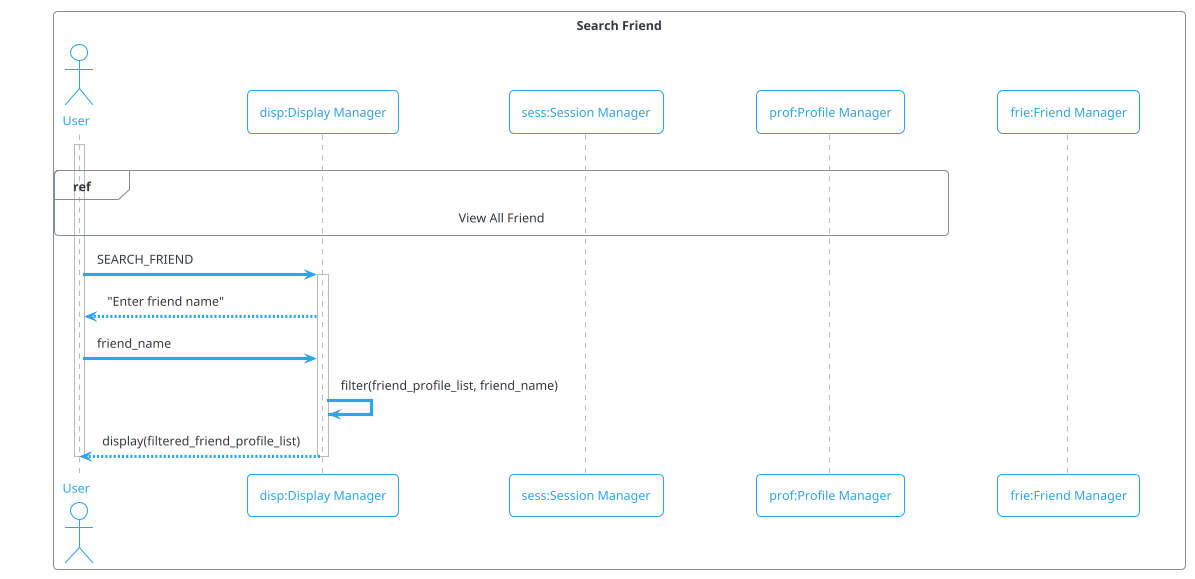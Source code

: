@startuml
!theme cerulean-outline
box "Search Friend"
actor "User" as user
participant "disp:Display Manager" as disp
participant "sess:Session Manager" as sess
participant "prof:Profile Manager" as prof
participant "frie:Friend Manager" as frie
end box
|||
activate user
ref over user, disp, sess, prof: View All Friend
user -> disp ++ : SEARCH_FRIEND
disp --> user : "Enter friend name"
user -> disp : friend_name
disp -> disp : filter(friend_profile_list, friend_name)
disp --> user --: display(filtered_friend_profile_list)
deactivate user
@enduml